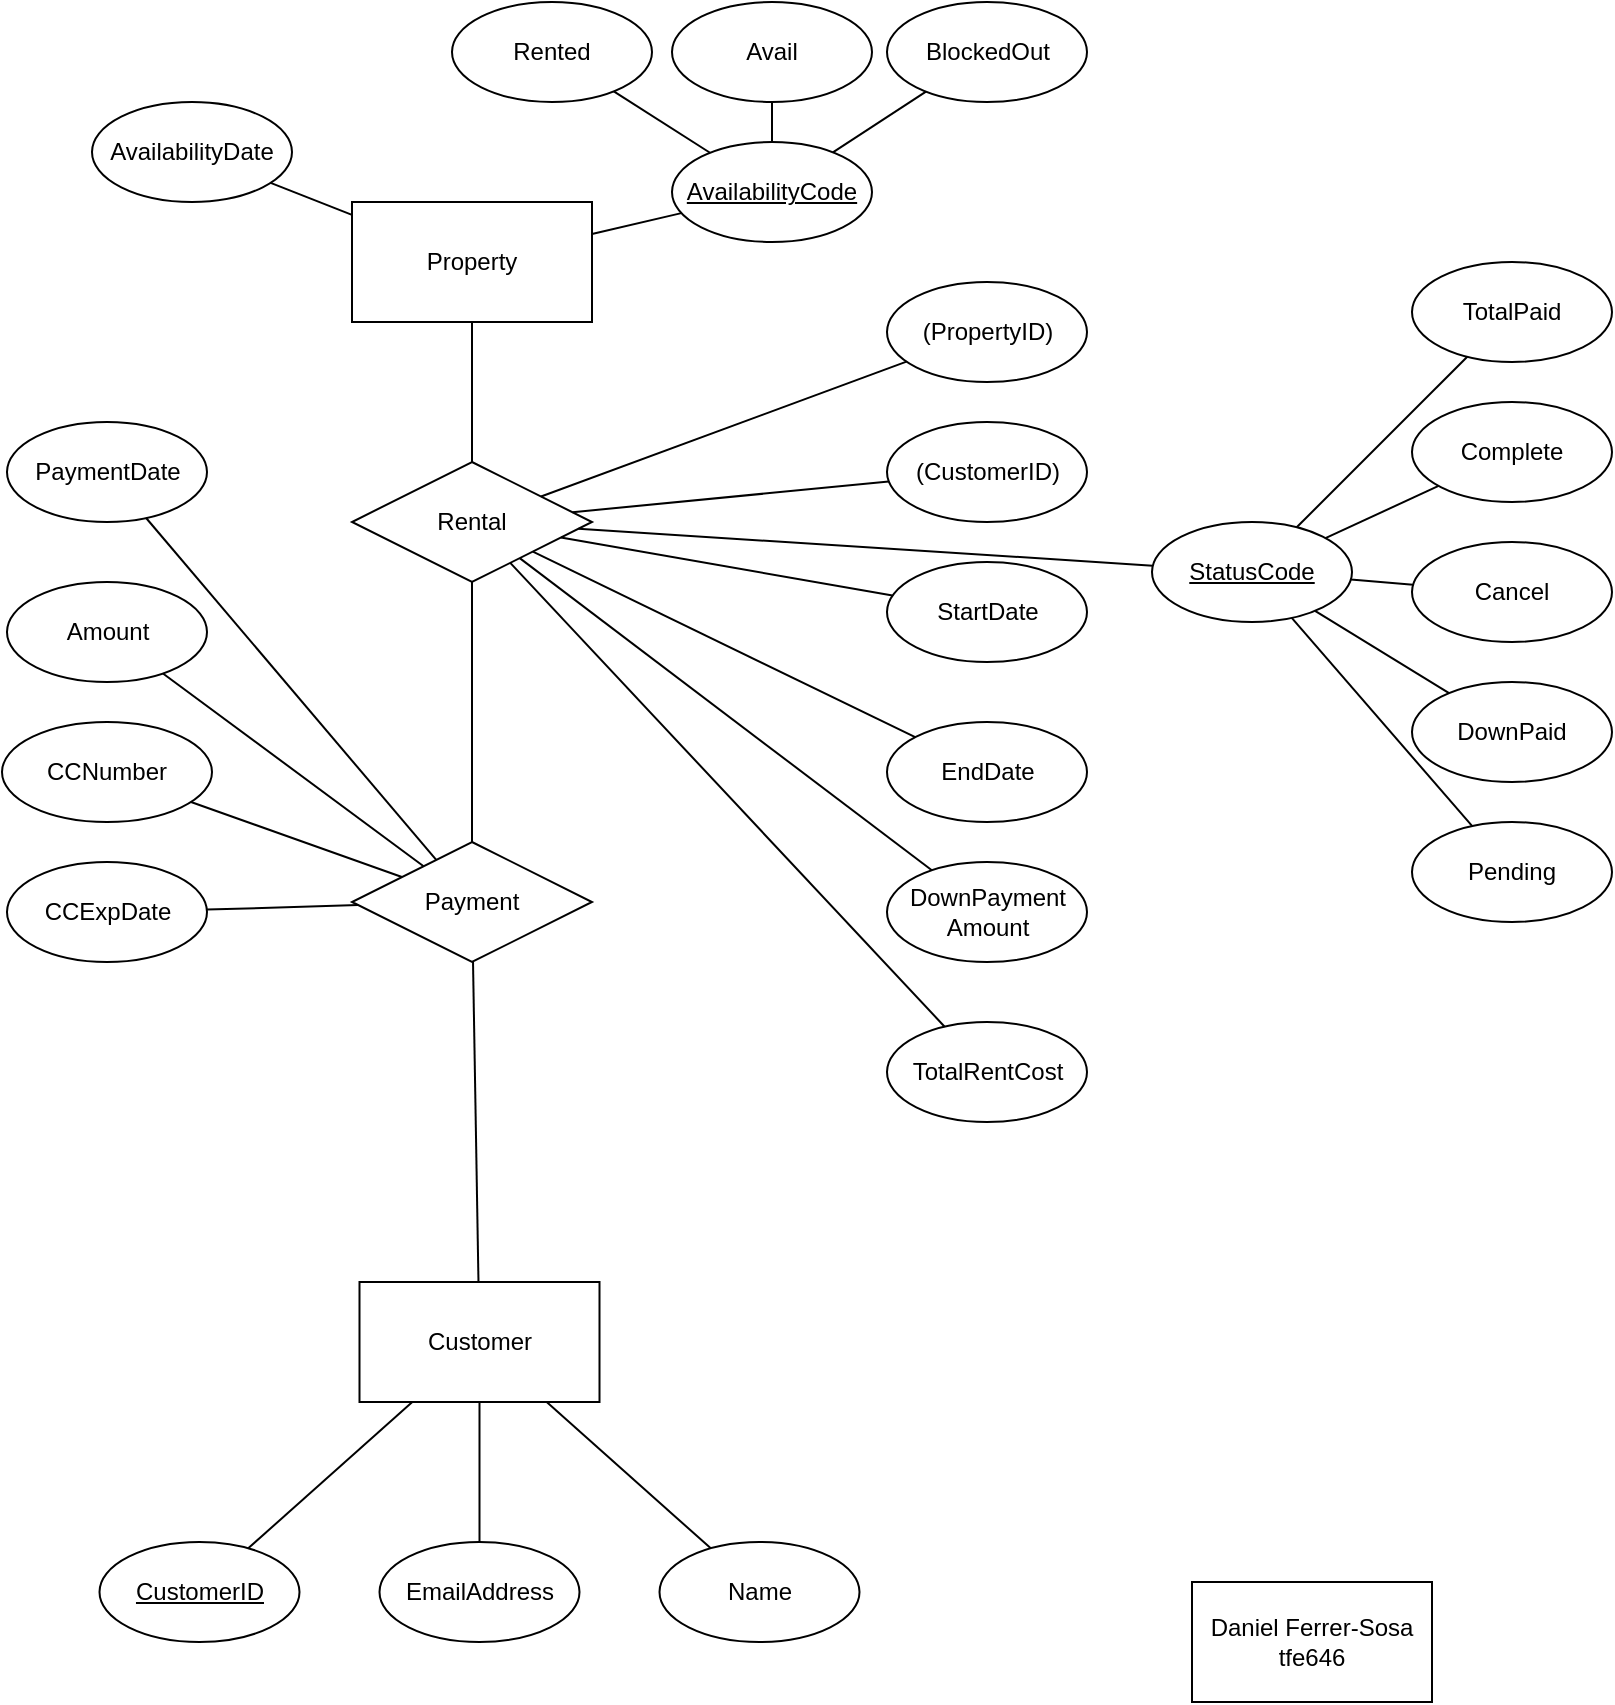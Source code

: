 <mxfile version="17.2.5" type="device"><diagram id="lsI_Lr3pR0-QdZI3gwjj" name="Page-1"><mxGraphModel dx="864" dy="1121" grid="1" gridSize="10" guides="1" tooltips="1" connect="1" arrows="1" fold="1" page="1" pageScale="1" pageWidth="850" pageHeight="1100" math="0" shadow="0"><root><mxCell id="0"/><mxCell id="1" parent="0"/><mxCell id="RGR71JwgwQit0OpYtvFT-1" value="Daniel Ferrer-Sosa&lt;br&gt;tfe646" style="rounded=0;whiteSpace=wrap;html=1;" vertex="1" parent="1"><mxGeometry x="620" y="850" width="120" height="60" as="geometry"/></mxCell><mxCell id="RGR71JwgwQit0OpYtvFT-2" value="Property" style="rounded=0;whiteSpace=wrap;html=1;" vertex="1" parent="1"><mxGeometry x="200" y="160" width="120" height="60" as="geometry"/></mxCell><mxCell id="RGR71JwgwQit0OpYtvFT-3" value="AvailabilityDate" style="ellipse;whiteSpace=wrap;html=1;" vertex="1" parent="1"><mxGeometry x="70" y="110" width="100" height="50" as="geometry"/></mxCell><mxCell id="RGR71JwgwQit0OpYtvFT-4" value="AvailabilityCode" style="ellipse;whiteSpace=wrap;html=1;fontStyle=4" vertex="1" parent="1"><mxGeometry x="360" y="130" width="100" height="50" as="geometry"/></mxCell><mxCell id="RGR71JwgwQit0OpYtvFT-5" value="Rented" style="ellipse;whiteSpace=wrap;html=1;" vertex="1" parent="1"><mxGeometry x="250" y="60" width="100" height="50" as="geometry"/></mxCell><mxCell id="RGR71JwgwQit0OpYtvFT-6" value="Avail" style="ellipse;whiteSpace=wrap;html=1;" vertex="1" parent="1"><mxGeometry x="360" y="60" width="100" height="50" as="geometry"/></mxCell><mxCell id="RGR71JwgwQit0OpYtvFT-7" value="BlockedOut" style="ellipse;whiteSpace=wrap;html=1;" vertex="1" parent="1"><mxGeometry x="467.5" y="60" width="100" height="50" as="geometry"/></mxCell><mxCell id="RGR71JwgwQit0OpYtvFT-8" value="" style="endArrow=none;html=1;rounded=0;" edge="1" parent="1" source="RGR71JwgwQit0OpYtvFT-6" target="RGR71JwgwQit0OpYtvFT-4"><mxGeometry width="50" height="50" relative="1" as="geometry"><mxPoint x="380" y="650" as="sourcePoint"/><mxPoint x="430" y="600" as="targetPoint"/></mxGeometry></mxCell><mxCell id="RGR71JwgwQit0OpYtvFT-9" value="" style="endArrow=none;html=1;rounded=0;" edge="1" parent="1" source="RGR71JwgwQit0OpYtvFT-4" target="RGR71JwgwQit0OpYtvFT-5"><mxGeometry width="50" height="50" relative="1" as="geometry"><mxPoint x="560" y="270" as="sourcePoint"/><mxPoint x="610" y="220" as="targetPoint"/></mxGeometry></mxCell><mxCell id="RGR71JwgwQit0OpYtvFT-10" value="" style="endArrow=none;html=1;rounded=0;" edge="1" parent="1" source="RGR71JwgwQit0OpYtvFT-7" target="RGR71JwgwQit0OpYtvFT-4"><mxGeometry width="50" height="50" relative="1" as="geometry"><mxPoint x="616.215" y="196.99" as="sourcePoint"/><mxPoint x="533.814" y="273.018" as="targetPoint"/></mxGeometry></mxCell><mxCell id="RGR71JwgwQit0OpYtvFT-11" value="" style="endArrow=none;html=1;rounded=0;" edge="1" parent="1" source="RGR71JwgwQit0OpYtvFT-4" target="RGR71JwgwQit0OpYtvFT-2"><mxGeometry width="50" height="50" relative="1" as="geometry"><mxPoint x="508.159" y="270.017" as="sourcePoint"/><mxPoint x="502.082" y="199.978" as="targetPoint"/></mxGeometry></mxCell><mxCell id="RGR71JwgwQit0OpYtvFT-12" value="" style="endArrow=none;html=1;rounded=0;" edge="1" parent="1" source="RGR71JwgwQit0OpYtvFT-2" target="RGR71JwgwQit0OpYtvFT-3"><mxGeometry width="50" height="50" relative="1" as="geometry"><mxPoint x="463.056" y="303.606" as="sourcePoint"/><mxPoint x="330" y="328.75" as="targetPoint"/></mxGeometry></mxCell><mxCell id="RGR71JwgwQit0OpYtvFT-13" value="Customer" style="rounded=0;whiteSpace=wrap;html=1;" vertex="1" parent="1"><mxGeometry x="203.75" y="700" width="120" height="60" as="geometry"/></mxCell><mxCell id="RGR71JwgwQit0OpYtvFT-14" value="CustomerID" style="ellipse;whiteSpace=wrap;html=1;fontStyle=4" vertex="1" parent="1"><mxGeometry x="73.75" y="830" width="100" height="50" as="geometry"/></mxCell><mxCell id="RGR71JwgwQit0OpYtvFT-15" value="EmailAddress" style="ellipse;whiteSpace=wrap;html=1;" vertex="1" parent="1"><mxGeometry x="213.75" y="830" width="100" height="50" as="geometry"/></mxCell><mxCell id="RGR71JwgwQit0OpYtvFT-16" value="Name" style="ellipse;whiteSpace=wrap;html=1;" vertex="1" parent="1"><mxGeometry x="353.75" y="830" width="100" height="50" as="geometry"/></mxCell><mxCell id="RGR71JwgwQit0OpYtvFT-17" value="" style="endArrow=none;html=1;rounded=0;" edge="1" parent="1" source="RGR71JwgwQit0OpYtvFT-14" target="RGR71JwgwQit0OpYtvFT-13"><mxGeometry width="50" height="50" relative="1" as="geometry"><mxPoint x="103.75" y="740" as="sourcePoint"/><mxPoint x="103.411" y="822.37" as="targetPoint"/></mxGeometry></mxCell><mxCell id="RGR71JwgwQit0OpYtvFT-18" value="" style="endArrow=none;html=1;rounded=0;" edge="1" parent="1" source="RGR71JwgwQit0OpYtvFT-15" target="RGR71JwgwQit0OpYtvFT-13"><mxGeometry width="50" height="50" relative="1" as="geometry"><mxPoint x="133.251" y="755.185" as="sourcePoint"/><mxPoint x="199.539" y="800" as="targetPoint"/></mxGeometry></mxCell><mxCell id="RGR71JwgwQit0OpYtvFT-19" value="" style="endArrow=none;html=1;rounded=0;" edge="1" parent="1" source="RGR71JwgwQit0OpYtvFT-16" target="RGR71JwgwQit0OpYtvFT-13"><mxGeometry width="50" height="50" relative="1" as="geometry"><mxPoint x="243.75" y="760" as="sourcePoint"/><mxPoint x="243.75" y="800" as="targetPoint"/></mxGeometry></mxCell><mxCell id="RGR71JwgwQit0OpYtvFT-28" value="Payment" style="rhombus;whiteSpace=wrap;html=1;" vertex="1" parent="1"><mxGeometry x="200" y="480" width="120" height="60" as="geometry"/></mxCell><mxCell id="RGR71JwgwQit0OpYtvFT-29" value="PaymentDate" style="ellipse;whiteSpace=wrap;html=1;fontStyle=0" vertex="1" parent="1"><mxGeometry x="27.5" y="270" width="100" height="50" as="geometry"/></mxCell><mxCell id="RGR71JwgwQit0OpYtvFT-30" value="Amount" style="ellipse;whiteSpace=wrap;html=1;" vertex="1" parent="1"><mxGeometry x="27.5" y="350" width="100" height="50" as="geometry"/></mxCell><mxCell id="RGR71JwgwQit0OpYtvFT-31" value="CCNumber" style="ellipse;whiteSpace=wrap;html=1;" vertex="1" parent="1"><mxGeometry x="25" y="420" width="105" height="50" as="geometry"/></mxCell><mxCell id="RGR71JwgwQit0OpYtvFT-32" value="" style="endArrow=none;html=1;rounded=0;" edge="1" parent="1" source="RGR71JwgwQit0OpYtvFT-29" target="RGR71JwgwQit0OpYtvFT-28"><mxGeometry width="50" height="50" relative="1" as="geometry"><mxPoint x="100" y="930" as="sourcePoint"/><mxPoint x="99.661" y="1012.37" as="targetPoint"/></mxGeometry></mxCell><mxCell id="RGR71JwgwQit0OpYtvFT-33" value="" style="endArrow=none;html=1;rounded=0;" edge="1" parent="1" source="RGR71JwgwQit0OpYtvFT-30" target="RGR71JwgwQit0OpYtvFT-28"><mxGeometry width="50" height="50" relative="1" as="geometry"><mxPoint x="129.501" y="945.185" as="sourcePoint"/><mxPoint x="195.789" y="990" as="targetPoint"/></mxGeometry></mxCell><mxCell id="RGR71JwgwQit0OpYtvFT-34" value="" style="endArrow=none;html=1;rounded=0;" edge="1" parent="1" source="RGR71JwgwQit0OpYtvFT-31" target="RGR71JwgwQit0OpYtvFT-28"><mxGeometry width="50" height="50" relative="1" as="geometry"><mxPoint x="240" y="950" as="sourcePoint"/><mxPoint x="240" y="990" as="targetPoint"/></mxGeometry></mxCell><mxCell id="RGR71JwgwQit0OpYtvFT-35" value="Rental" style="rhombus;whiteSpace=wrap;html=1;" vertex="1" parent="1"><mxGeometry x="200" y="290" width="120" height="60" as="geometry"/></mxCell><mxCell id="RGR71JwgwQit0OpYtvFT-36" value="(CustomerID)" style="ellipse;whiteSpace=wrap;html=1;fontStyle=0" vertex="1" parent="1"><mxGeometry x="467.5" y="270" width="100" height="50" as="geometry"/></mxCell><mxCell id="RGR71JwgwQit0OpYtvFT-37" value="(PropertyID)" style="ellipse;whiteSpace=wrap;html=1;" vertex="1" parent="1"><mxGeometry x="467.5" y="200" width="100" height="50" as="geometry"/></mxCell><mxCell id="RGR71JwgwQit0OpYtvFT-38" value="TotalRentCost" style="ellipse;whiteSpace=wrap;html=1;" vertex="1" parent="1"><mxGeometry x="467.5" y="570" width="100" height="50" as="geometry"/></mxCell><mxCell id="RGR71JwgwQit0OpYtvFT-39" value="" style="endArrow=none;html=1;rounded=0;" edge="1" parent="1" source="RGR71JwgwQit0OpYtvFT-36" target="RGR71JwgwQit0OpYtvFT-35"><mxGeometry width="50" height="50" relative="1" as="geometry"><mxPoint x="397.5" y="440" as="sourcePoint"/><mxPoint x="397.161" y="522.37" as="targetPoint"/></mxGeometry></mxCell><mxCell id="RGR71JwgwQit0OpYtvFT-40" value="" style="endArrow=none;html=1;rounded=0;" edge="1" parent="1" source="RGR71JwgwQit0OpYtvFT-37" target="RGR71JwgwQit0OpYtvFT-35"><mxGeometry width="50" height="50" relative="1" as="geometry"><mxPoint x="427.001" y="455.185" as="sourcePoint"/><mxPoint x="493.289" y="500" as="targetPoint"/></mxGeometry></mxCell><mxCell id="RGR71JwgwQit0OpYtvFT-41" value="" style="endArrow=none;html=1;rounded=0;" edge="1" parent="1" source="RGR71JwgwQit0OpYtvFT-38" target="RGR71JwgwQit0OpYtvFT-35"><mxGeometry width="50" height="50" relative="1" as="geometry"><mxPoint x="537.5" y="460" as="sourcePoint"/><mxPoint x="537.5" y="500" as="targetPoint"/></mxGeometry></mxCell><mxCell id="RGR71JwgwQit0OpYtvFT-42" value="CCExpDate" style="ellipse;whiteSpace=wrap;html=1;" vertex="1" parent="1"><mxGeometry x="27.5" y="490" width="100" height="50" as="geometry"/></mxCell><mxCell id="RGR71JwgwQit0OpYtvFT-43" value="" style="endArrow=none;html=1;rounded=0;" edge="1" parent="1" source="RGR71JwgwQit0OpYtvFT-42" target="RGR71JwgwQit0OpYtvFT-28"><mxGeometry width="50" height="50" relative="1" as="geometry"><mxPoint x="363.128" y="945.88" as="sourcePoint"/><mxPoint x="289.737" y="990" as="targetPoint"/></mxGeometry></mxCell><mxCell id="RGR71JwgwQit0OpYtvFT-44" value="StatusCode" style="ellipse;whiteSpace=wrap;html=1;fontStyle=4" vertex="1" parent="1"><mxGeometry x="600" y="320" width="100" height="50" as="geometry"/></mxCell><mxCell id="RGR71JwgwQit0OpYtvFT-45" value="Pending" style="ellipse;whiteSpace=wrap;html=1;" vertex="1" parent="1"><mxGeometry x="730" y="470" width="100" height="50" as="geometry"/></mxCell><mxCell id="RGR71JwgwQit0OpYtvFT-46" value="DownPaid" style="ellipse;whiteSpace=wrap;html=1;" vertex="1" parent="1"><mxGeometry x="730" y="400" width="100" height="50" as="geometry"/></mxCell><mxCell id="RGR71JwgwQit0OpYtvFT-47" value="TotalPaid" style="ellipse;whiteSpace=wrap;html=1;" vertex="1" parent="1"><mxGeometry x="730" y="190" width="100" height="50" as="geometry"/></mxCell><mxCell id="RGR71JwgwQit0OpYtvFT-48" value="" style="endArrow=none;html=1;rounded=0;" edge="1" parent="1" source="RGR71JwgwQit0OpYtvFT-46" target="RGR71JwgwQit0OpYtvFT-44"><mxGeometry width="50" height="50" relative="1" as="geometry"><mxPoint x="600" y="1110" as="sourcePoint"/><mxPoint x="650" y="1060" as="targetPoint"/></mxGeometry></mxCell><mxCell id="RGR71JwgwQit0OpYtvFT-49" value="" style="endArrow=none;html=1;rounded=0;" edge="1" parent="1" source="RGR71JwgwQit0OpYtvFT-44" target="RGR71JwgwQit0OpYtvFT-45"><mxGeometry width="50" height="50" relative="1" as="geometry"><mxPoint x="780" y="730" as="sourcePoint"/><mxPoint x="830" y="680" as="targetPoint"/></mxGeometry></mxCell><mxCell id="RGR71JwgwQit0OpYtvFT-50" value="" style="endArrow=none;html=1;rounded=0;" edge="1" parent="1" source="RGR71JwgwQit0OpYtvFT-47" target="RGR71JwgwQit0OpYtvFT-44"><mxGeometry width="50" height="50" relative="1" as="geometry"><mxPoint x="836.215" y="656.99" as="sourcePoint"/><mxPoint x="753.814" y="733.018" as="targetPoint"/></mxGeometry></mxCell><mxCell id="RGR71JwgwQit0OpYtvFT-51" value="Complete" style="ellipse;whiteSpace=wrap;html=1;" vertex="1" parent="1"><mxGeometry x="730" y="260" width="100" height="50" as="geometry"/></mxCell><mxCell id="RGR71JwgwQit0OpYtvFT-52" value="" style="endArrow=none;html=1;rounded=0;" edge="1" parent="1" source="RGR71JwgwQit0OpYtvFT-51" target="RGR71JwgwQit0OpYtvFT-44"><mxGeometry width="50" height="50" relative="1" as="geometry"><mxPoint x="836.215" y="716.99" as="sourcePoint"/><mxPoint x="615.691" y="744.847" as="targetPoint"/></mxGeometry></mxCell><mxCell id="RGR71JwgwQit0OpYtvFT-53" value="Cancel" style="ellipse;whiteSpace=wrap;html=1;" vertex="1" parent="1"><mxGeometry x="730" y="330" width="100" height="50" as="geometry"/></mxCell><mxCell id="RGR71JwgwQit0OpYtvFT-54" value="" style="endArrow=none;html=1;rounded=0;" edge="1" parent="1" source="RGR71JwgwQit0OpYtvFT-53" target="RGR71JwgwQit0OpYtvFT-44"><mxGeometry width="50" height="50" relative="1" as="geometry"><mxPoint x="776.215" y="786.99" as="sourcePoint"/><mxPoint x="555.691" y="814.847" as="targetPoint"/></mxGeometry></mxCell><mxCell id="RGR71JwgwQit0OpYtvFT-55" value="" style="endArrow=none;html=1;rounded=0;" edge="1" parent="1" source="RGR71JwgwQit0OpYtvFT-35" target="RGR71JwgwQit0OpYtvFT-44"><mxGeometry width="50" height="50" relative="1" as="geometry"><mxPoint x="483.261" y="718.465" as="sourcePoint"/><mxPoint x="531.8" y="711.648" as="targetPoint"/></mxGeometry></mxCell><mxCell id="RGR71JwgwQit0OpYtvFT-56" value="EndDate" style="ellipse;whiteSpace=wrap;html=1;" vertex="1" parent="1"><mxGeometry x="467.5" y="420" width="100" height="50" as="geometry"/></mxCell><mxCell id="RGR71JwgwQit0OpYtvFT-59" value="DownPayment&lt;br&gt;Amount" style="ellipse;whiteSpace=wrap;html=1;" vertex="1" parent="1"><mxGeometry x="467.5" y="490" width="100" height="50" as="geometry"/></mxCell><mxCell id="RGR71JwgwQit0OpYtvFT-60" value="" style="endArrow=none;html=1;rounded=0;" edge="1" parent="1" source="RGR71JwgwQit0OpYtvFT-59" target="RGR71JwgwQit0OpYtvFT-35"><mxGeometry width="50" height="50" relative="1" as="geometry"><mxPoint x="439.883" y="465.044" as="sourcePoint"/><mxPoint x="492.5" y="500" as="targetPoint"/></mxGeometry></mxCell><mxCell id="RGR71JwgwQit0OpYtvFT-61" value="" style="endArrow=none;html=1;rounded=0;startArrow=none;" edge="1" parent="1" source="RGR71JwgwQit0OpYtvFT-57" target="RGR71JwgwQit0OpYtvFT-35"><mxGeometry width="50" height="50" relative="1" as="geometry"><mxPoint x="449.883" y="475.044" as="sourcePoint"/><mxPoint x="502.5" y="510" as="targetPoint"/></mxGeometry></mxCell><mxCell id="RGR71JwgwQit0OpYtvFT-57" value="StartDate" style="ellipse;whiteSpace=wrap;html=1;" vertex="1" parent="1"><mxGeometry x="467.5" y="340" width="100" height="50" as="geometry"/></mxCell><mxCell id="RGR71JwgwQit0OpYtvFT-69" value="" style="endArrow=none;html=1;rounded=0;" edge="1" parent="1" source="RGR71JwgwQit0OpYtvFT-56" target="RGR71JwgwQit0OpYtvFT-35"><mxGeometry width="50" height="50" relative="1" as="geometry"><mxPoint x="572.243" y="397.596" as="sourcePoint"/><mxPoint x="315.652" y="357.174" as="targetPoint"/></mxGeometry></mxCell><mxCell id="RGR71JwgwQit0OpYtvFT-75" value="" style="endArrow=none;html=1;rounded=0;" edge="1" parent="1" source="RGR71JwgwQit0OpYtvFT-13" target="RGR71JwgwQit0OpYtvFT-28"><mxGeometry width="50" height="50" relative="1" as="geometry"><mxPoint x="430" y="790" as="sourcePoint"/><mxPoint x="263.75" y="680" as="targetPoint"/></mxGeometry></mxCell><mxCell id="RGR71JwgwQit0OpYtvFT-78" value="" style="endArrow=none;html=1;rounded=0;" edge="1" parent="1" source="RGR71JwgwQit0OpYtvFT-28" target="RGR71JwgwQit0OpYtvFT-35"><mxGeometry width="50" height="50" relative="1" as="geometry"><mxPoint x="273.239" y="710" as="sourcePoint"/><mxPoint x="270.511" y="550" as="targetPoint"/></mxGeometry></mxCell><mxCell id="RGR71JwgwQit0OpYtvFT-79" value="" style="endArrow=none;html=1;rounded=0;" edge="1" parent="1" source="RGR71JwgwQit0OpYtvFT-35" target="RGR71JwgwQit0OpYtvFT-2"><mxGeometry width="50" height="50" relative="1" as="geometry"><mxPoint x="270" y="490" as="sourcePoint"/><mxPoint x="270" y="360" as="targetPoint"/></mxGeometry></mxCell></root></mxGraphModel></diagram></mxfile>